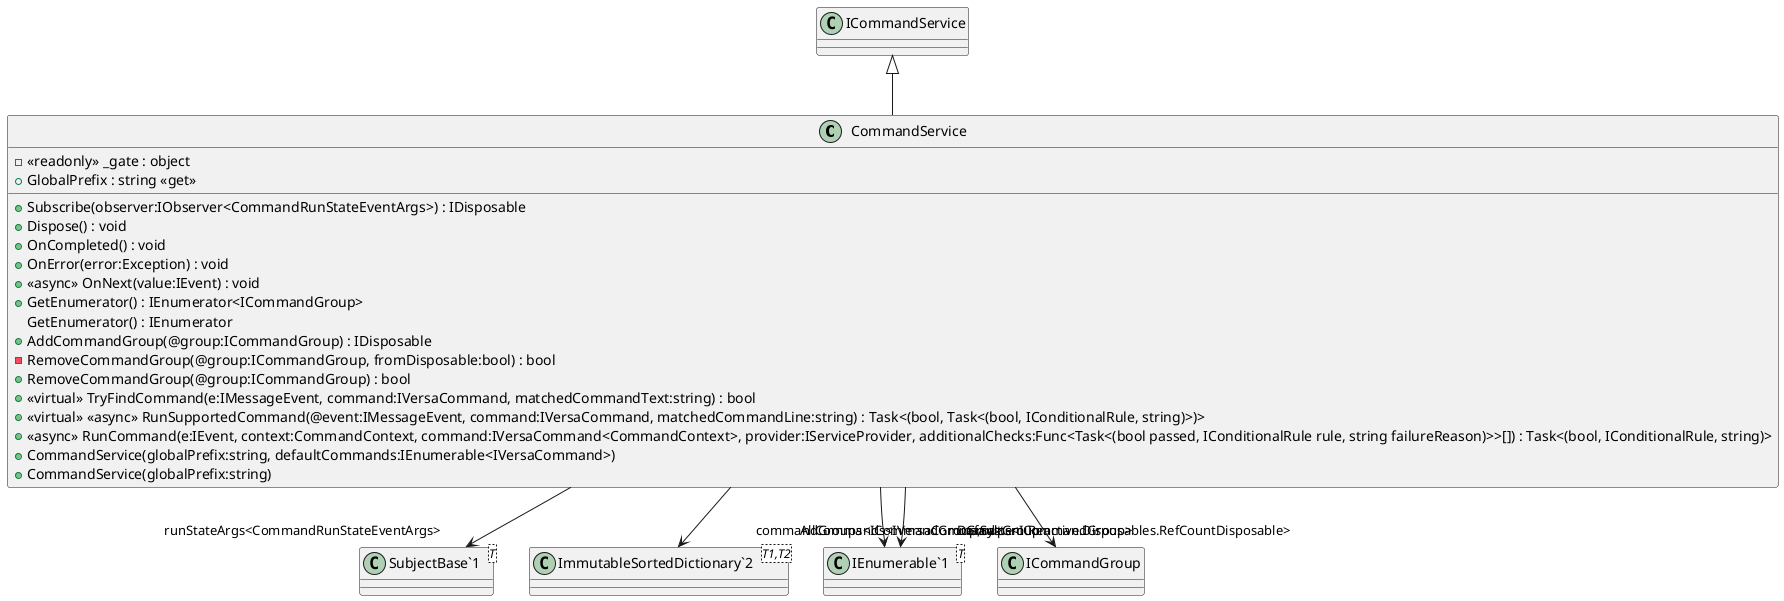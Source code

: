 @startuml
class CommandService {
    + Subscribe(observer:IObserver<CommandRunStateEventArgs>) : IDisposable
    - <<readonly>> _gate : object
    + Dispose() : void
    + OnCompleted() : void
    + OnError(error:Exception) : void
    + <<async>> OnNext(value:IEvent) : void
    + GetEnumerator() : IEnumerator<ICommandGroup>
    GetEnumerator() : IEnumerator
    + GlobalPrefix : string <<get>>
    + AddCommandGroup(@group:ICommandGroup) : IDisposable
    - RemoveCommandGroup(@group:ICommandGroup, fromDisposable:bool) : bool
    + RemoveCommandGroup(@group:ICommandGroup) : bool
    + <<virtual>> TryFindCommand(e:IMessageEvent, command:IVersaCommand, matchedCommandText:string) : bool
    + <<virtual>> <<async>> RunSupportedCommand(@event:IMessageEvent, command:IVersaCommand, matchedCommandLine:string) : Task<(bool, Task<(bool, IConditionalRule, string)>)>
    + <<async>> RunCommand(e:IEvent, context:CommandContext, command:IVersaCommand<CommandContext>, provider:IServiceProvider, additionalChecks:Func<Task<(bool passed, IConditionalRule rule, string failureReason)>>[]) : Task<(bool, IConditionalRule, string)>
    + CommandService(globalPrefix:string, defaultCommands:IEnumerable<IVersaCommand>)
    + CommandService(globalPrefix:string)
}
class "SubjectBase`1"<T> {
}
class "ImmutableSortedDictionary`2"<T1,T2> {
}
class "IEnumerable`1"<T> {
}
ICommandService <|-- CommandService
CommandService --> "runStateArgs<CommandRunStateEventArgs>" "SubjectBase`1"
CommandService --> "commandGroups<ICommandGroup,System.Reactive.Disposables.RefCountDisposable>" "ImmutableSortedDictionary`2"
CommandService --> "Groups<ICommandGroup>" "IEnumerable`1"
CommandService --> "AllCommands<IVersaCommand>" "IEnumerable`1"
CommandService --> "DefaultGroup" ICommandGroup
@enduml
